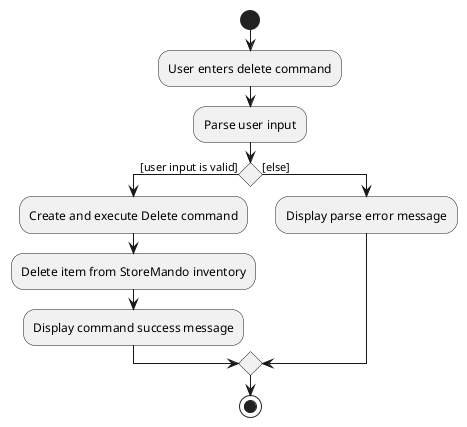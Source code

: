 @startuml
start
:User enters delete command;

:Parse user input;

if () then ([user input is valid])
    :Create and execute Delete command;
    :Delete item from StoreMando inventory;
    :Display command success message;
else ([else])
    :Display parse error message;
endif
stop
@enduml

